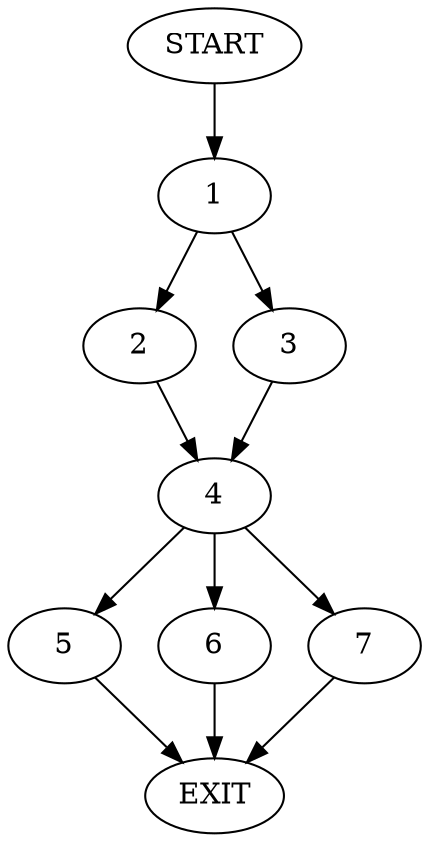 digraph {
0 [label="START"]
8 [label="EXIT"]
0 -> 1
1 -> 2
1 -> 3
3 -> 4
2 -> 4
4 -> 5
4 -> 6
4 -> 7
6 -> 8
7 -> 8
5 -> 8
}
